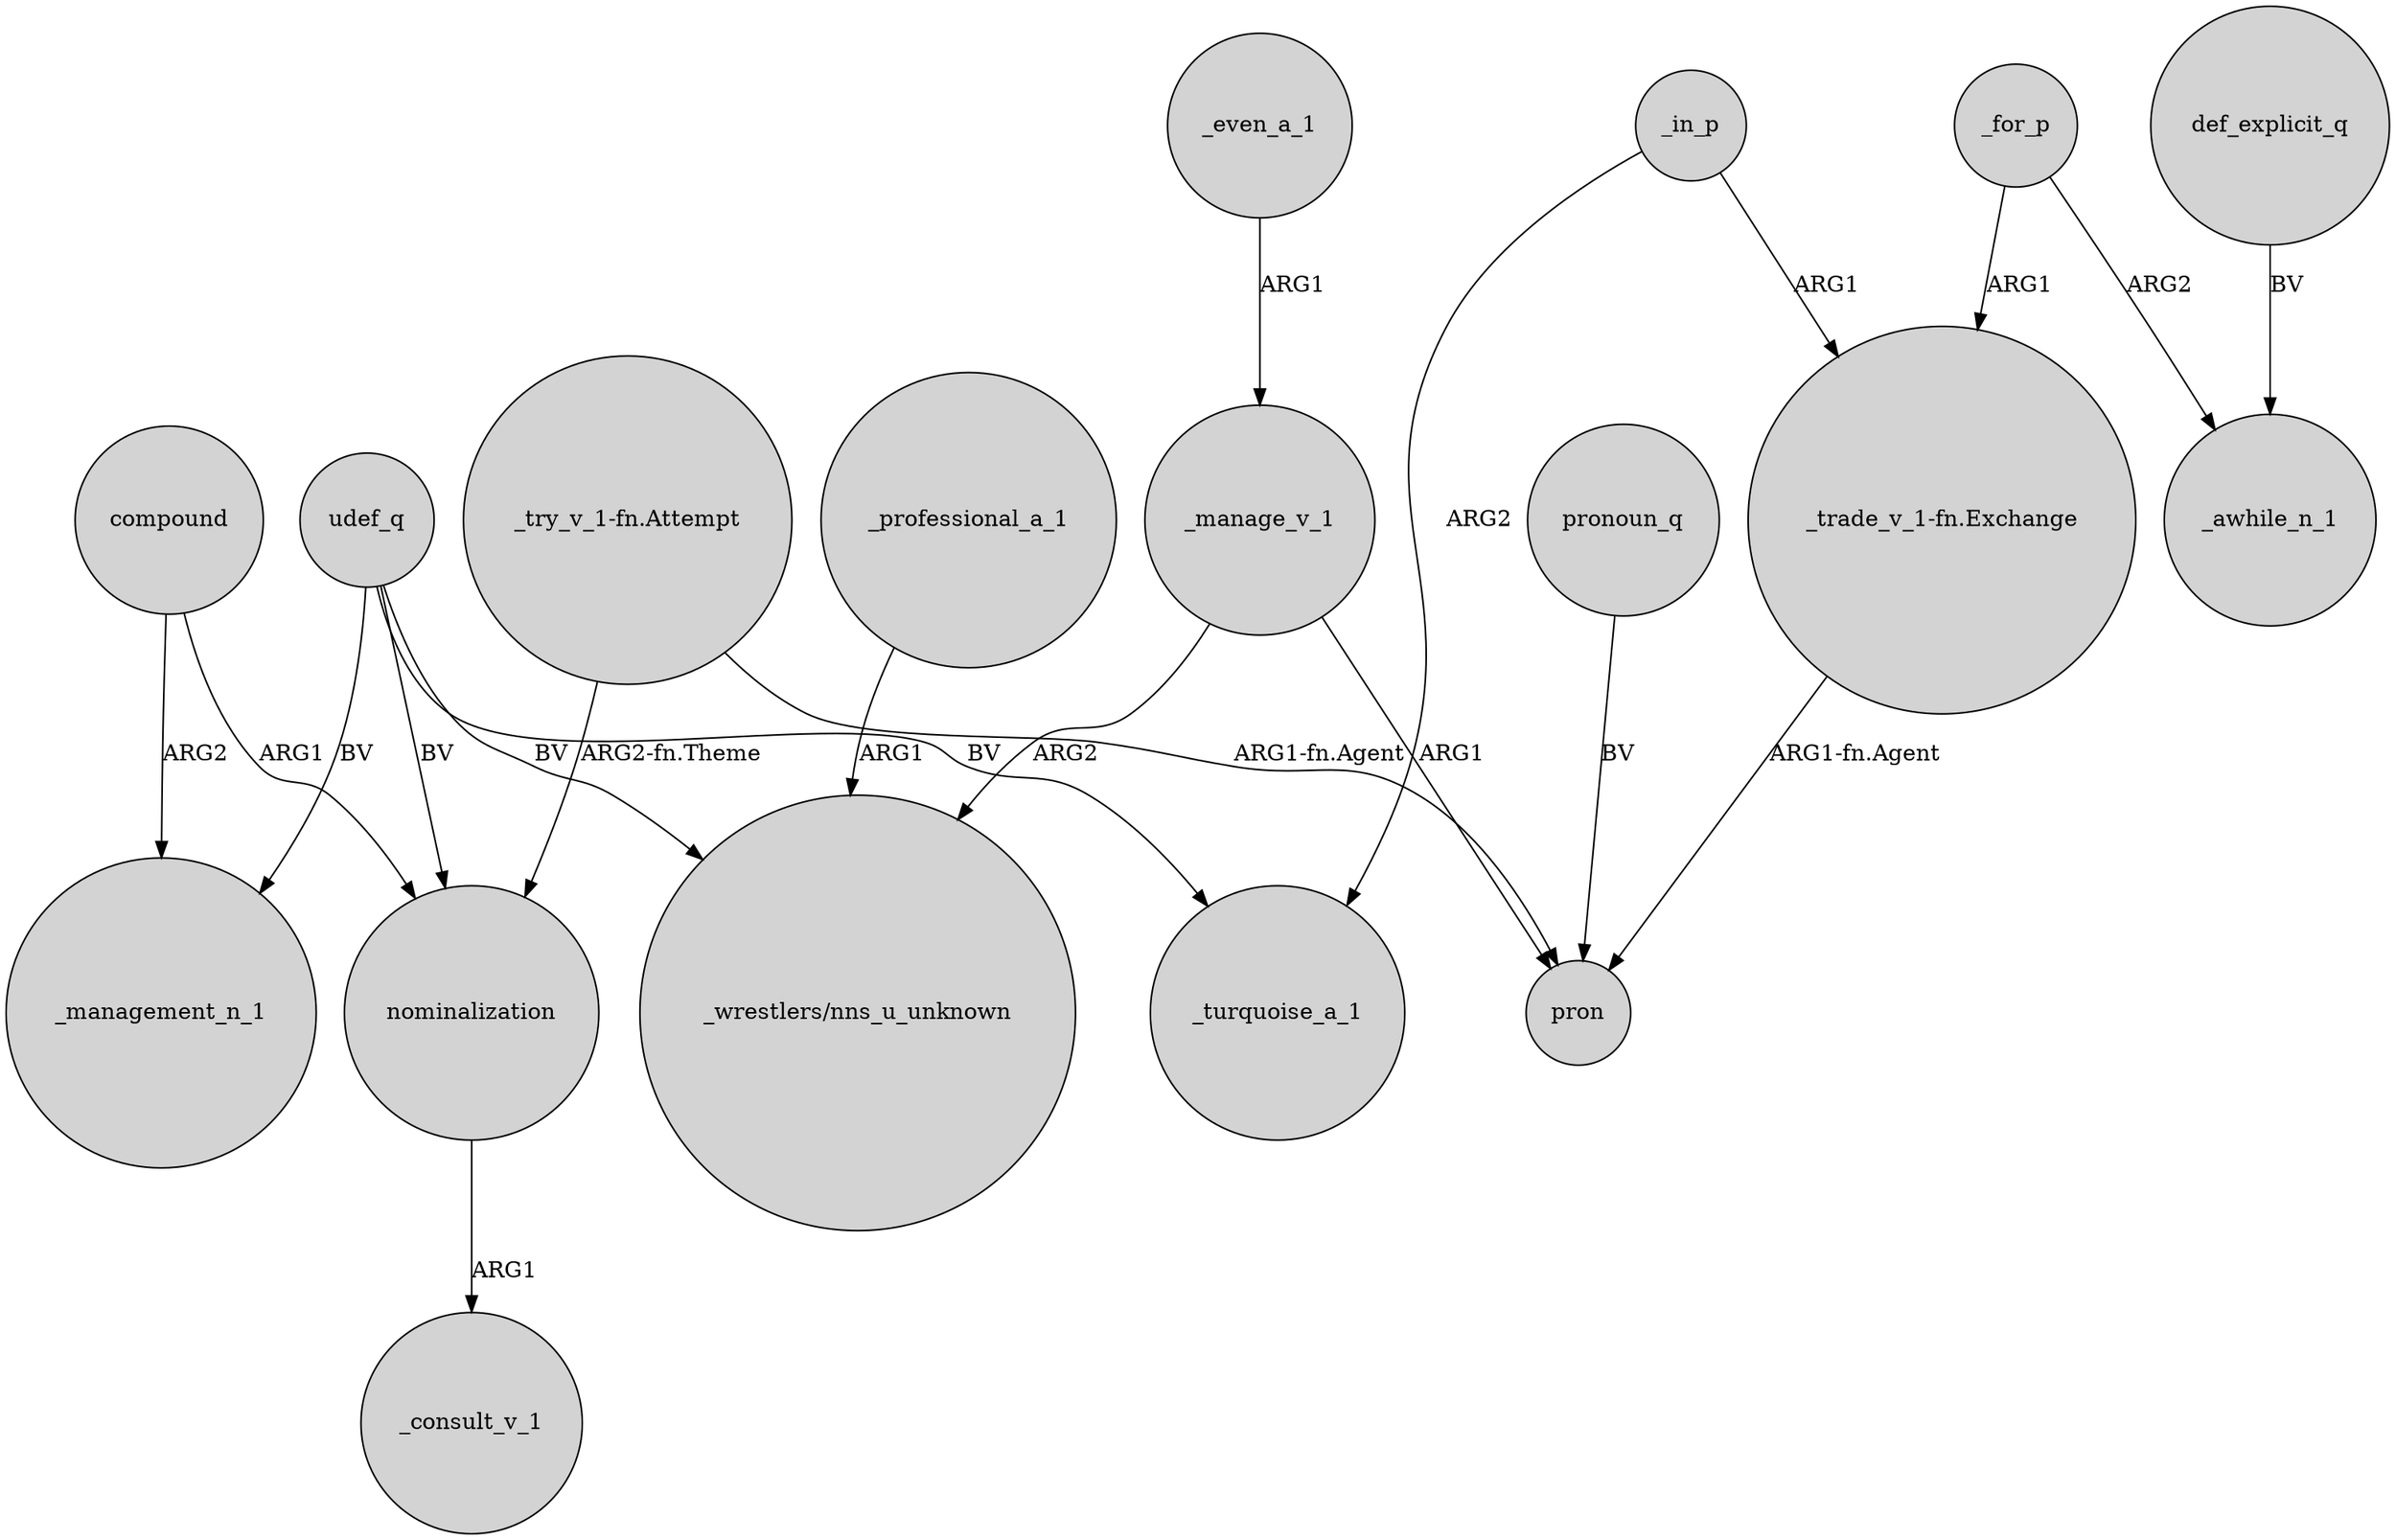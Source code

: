 digraph {
	node [shape=circle style=filled]
	"_try_v_1-fn.Attempt" -> nominalization [label="ARG2-fn.Theme"]
	_for_p -> "_trade_v_1-fn.Exchange" [label=ARG1]
	_professional_a_1 -> "_wrestlers/nns_u_unknown" [label=ARG1]
	compound -> _management_n_1 [label=ARG2]
	_in_p -> "_trade_v_1-fn.Exchange" [label=ARG1]
	udef_q -> _management_n_1 [label=BV]
	_even_a_1 -> _manage_v_1 [label=ARG1]
	_manage_v_1 -> "_wrestlers/nns_u_unknown" [label=ARG2]
	pronoun_q -> pron [label=BV]
	def_explicit_q -> _awhile_n_1 [label=BV]
	"_trade_v_1-fn.Exchange" -> pron [label="ARG1-fn.Agent"]
	_in_p -> _turquoise_a_1 [label=ARG2]
	_for_p -> _awhile_n_1 [label=ARG2]
	udef_q -> "_wrestlers/nns_u_unknown" [label=BV]
	udef_q -> nominalization [label=BV]
	_manage_v_1 -> pron [label=ARG1]
	"_try_v_1-fn.Attempt" -> pron [label="ARG1-fn.Agent"]
	udef_q -> _turquoise_a_1 [label=BV]
	nominalization -> _consult_v_1 [label=ARG1]
	compound -> nominalization [label=ARG1]
}
